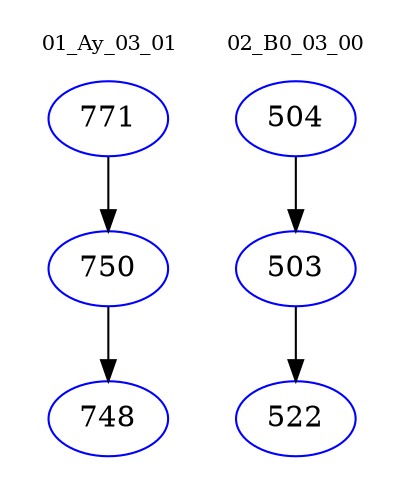 digraph{
subgraph cluster_0 {
color = white
label = "01_Ay_03_01";
fontsize=10;
T0_771 [label="771", color="blue"]
T0_771 -> T0_750 [color="black"]
T0_750 [label="750", color="blue"]
T0_750 -> T0_748 [color="black"]
T0_748 [label="748", color="blue"]
}
subgraph cluster_1 {
color = white
label = "02_B0_03_00";
fontsize=10;
T1_504 [label="504", color="blue"]
T1_504 -> T1_503 [color="black"]
T1_503 [label="503", color="blue"]
T1_503 -> T1_522 [color="black"]
T1_522 [label="522", color="blue"]
}
}
